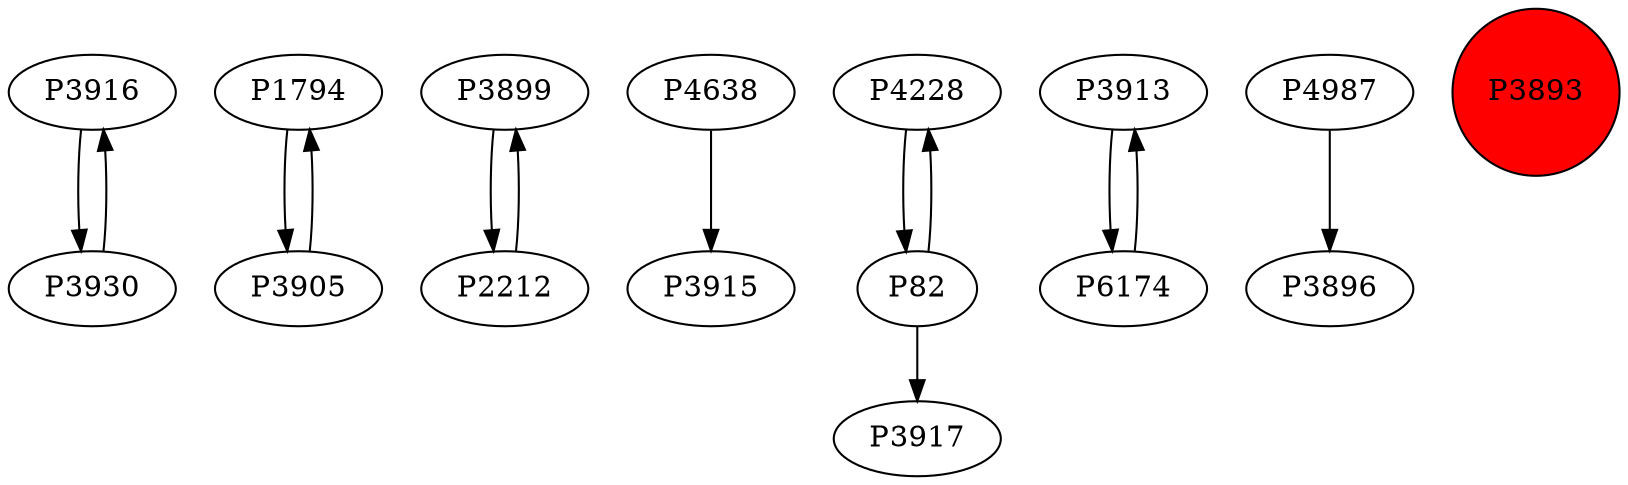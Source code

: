 digraph {
	P3916 -> P3930
	P1794 -> P3905
	P3899 -> P2212
	P4638 -> P3915
	P2212 -> P3899
	P3905 -> P1794
	P4228 -> P82
	P3930 -> P3916
	P3913 -> P6174
	P4987 -> P3896
	P6174 -> P3913
	P82 -> P4228
	P82 -> P3917
	P3893 [shape=circle]
	P3893 [style=filled]
	P3893 [fillcolor=red]
}